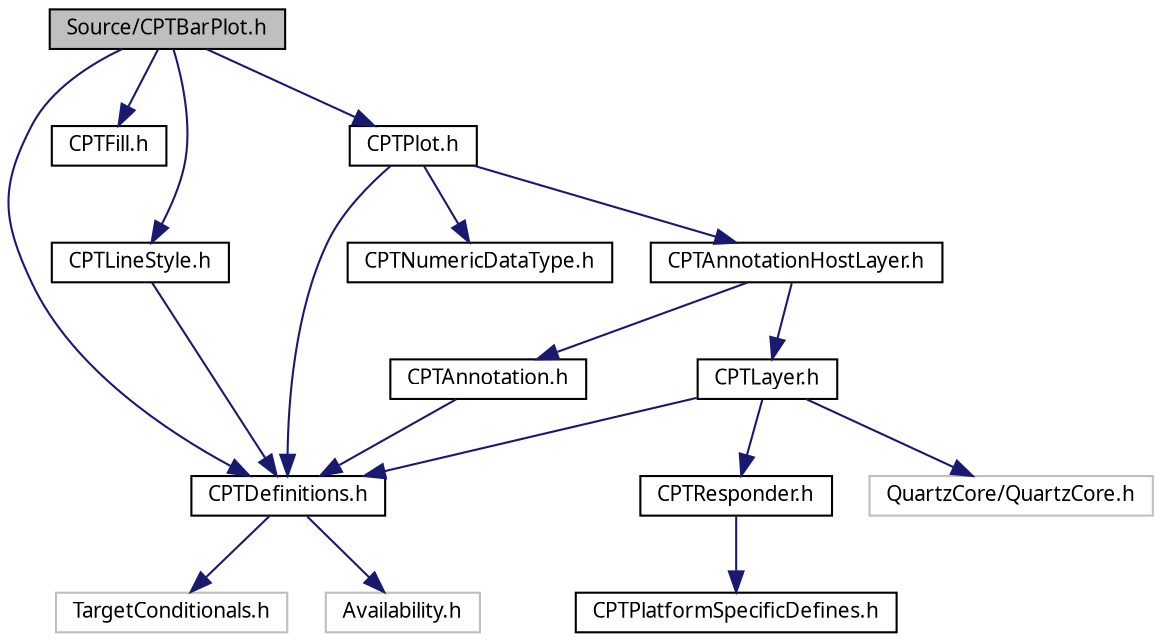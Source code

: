 digraph "Source/CPTBarPlot.h"
{
 // LATEX_PDF_SIZE
  bgcolor="transparent";
  edge [fontname="Lucinda Grande",fontsize="10",labelfontname="Lucinda Grande",labelfontsize="10"];
  node [fontname="Lucinda Grande",fontsize="10",shape=record];
  Node1 [label="Source/CPTBarPlot.h",height=0.2,width=0.4,color="black", fillcolor="grey75", style="filled", fontcolor="black",tooltip=" "];
  Node1 -> Node2 [color="midnightblue",fontsize="10",style="solid",fontname="Lucinda Grande"];
  Node2 [label="CPTDefinitions.h",height=0.2,width=0.4,color="black",URL="$_c_p_t_definitions_8h.html",tooltip=" "];
  Node2 -> Node3 [color="midnightblue",fontsize="10",style="solid",fontname="Lucinda Grande"];
  Node3 [label="TargetConditionals.h",height=0.2,width=0.4,color="grey75",tooltip=" "];
  Node2 -> Node4 [color="midnightblue",fontsize="10",style="solid",fontname="Lucinda Grande"];
  Node4 [label="Availability.h",height=0.2,width=0.4,color="grey75",tooltip=" "];
  Node1 -> Node5 [color="midnightblue",fontsize="10",style="solid",fontname="Lucinda Grande"];
  Node5 [label="CPTFill.h",height=0.2,width=0.4,color="black",URL="$_c_p_t_fill_8h.html",tooltip=" "];
  Node1 -> Node6 [color="midnightblue",fontsize="10",style="solid",fontname="Lucinda Grande"];
  Node6 [label="CPTLineStyle.h",height=0.2,width=0.4,color="black",URL="$_c_p_t_line_style_8h.html",tooltip=" "];
  Node6 -> Node2 [color="midnightblue",fontsize="10",style="solid",fontname="Lucinda Grande"];
  Node1 -> Node7 [color="midnightblue",fontsize="10",style="solid",fontname="Lucinda Grande"];
  Node7 [label="CPTPlot.h",height=0.2,width=0.4,color="black",URL="$_c_p_t_plot_8h.html",tooltip=" "];
  Node7 -> Node2 [color="midnightblue",fontsize="10",style="solid",fontname="Lucinda Grande"];
  Node7 -> Node8 [color="midnightblue",fontsize="10",style="solid",fontname="Lucinda Grande"];
  Node8 [label="CPTNumericDataType.h",height=0.2,width=0.4,color="black",URL="$_c_p_t_numeric_data_type_8h.html",tooltip=" "];
  Node7 -> Node9 [color="midnightblue",fontsize="10",style="solid",fontname="Lucinda Grande"];
  Node9 [label="CPTAnnotationHostLayer.h",height=0.2,width=0.4,color="black",URL="$_c_p_t_annotation_host_layer_8h.html",tooltip=" "];
  Node9 -> Node10 [color="midnightblue",fontsize="10",style="solid",fontname="Lucinda Grande"];
  Node10 [label="CPTLayer.h",height=0.2,width=0.4,color="black",URL="$_c_p_t_layer_8h.html",tooltip=" "];
  Node10 -> Node11 [color="midnightblue",fontsize="10",style="solid",fontname="Lucinda Grande"];
  Node11 [label="CPTResponder.h",height=0.2,width=0.4,color="black",URL="$_c_p_t_responder_8h.html",tooltip=" "];
  Node11 -> Node12 [color="midnightblue",fontsize="10",style="solid",fontname="Lucinda Grande"];
  Node12 [label="CPTPlatformSpecificDefines.h",height=0.2,width=0.4,color="black",URL="$_c_p_t_platform_specific_defines_8h.html",tooltip=" "];
  Node10 -> Node13 [color="midnightblue",fontsize="10",style="solid",fontname="Lucinda Grande"];
  Node13 [label="QuartzCore/QuartzCore.h",height=0.2,width=0.4,color="grey75",tooltip=" "];
  Node10 -> Node2 [color="midnightblue",fontsize="10",style="solid",fontname="Lucinda Grande"];
  Node9 -> Node14 [color="midnightblue",fontsize="10",style="solid",fontname="Lucinda Grande"];
  Node14 [label="CPTAnnotation.h",height=0.2,width=0.4,color="black",URL="$_c_p_t_annotation_8h.html",tooltip=" "];
  Node14 -> Node2 [color="midnightblue",fontsize="10",style="solid",fontname="Lucinda Grande"];
}
